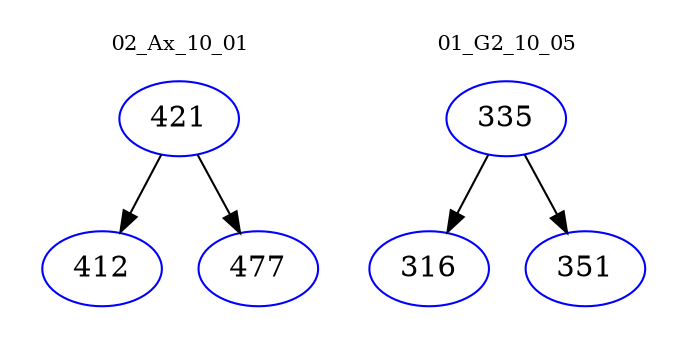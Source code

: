 digraph{
subgraph cluster_0 {
color = white
label = "02_Ax_10_01";
fontsize=10;
T0_421 [label="421", color="blue"]
T0_421 -> T0_412 [color="black"]
T0_412 [label="412", color="blue"]
T0_421 -> T0_477 [color="black"]
T0_477 [label="477", color="blue"]
}
subgraph cluster_1 {
color = white
label = "01_G2_10_05";
fontsize=10;
T1_335 [label="335", color="blue"]
T1_335 -> T1_316 [color="black"]
T1_316 [label="316", color="blue"]
T1_335 -> T1_351 [color="black"]
T1_351 [label="351", color="blue"]
}
}
